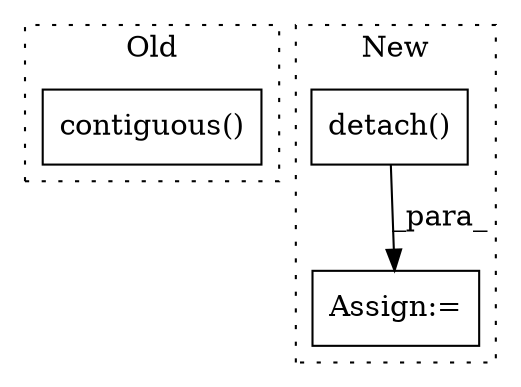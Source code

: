 digraph G {
subgraph cluster0 {
1 [label="contiguous()" a="75" s="7683" l="67" shape="box"];
label = "Old";
style="dotted";
}
subgraph cluster1 {
2 [label="detach()" a="75" s="10083" l="15" shape="box"];
3 [label="Assign:=" a="68" s="10080" l="3" shape="box"];
label = "New";
style="dotted";
}
2 -> 3 [label="_para_"];
}